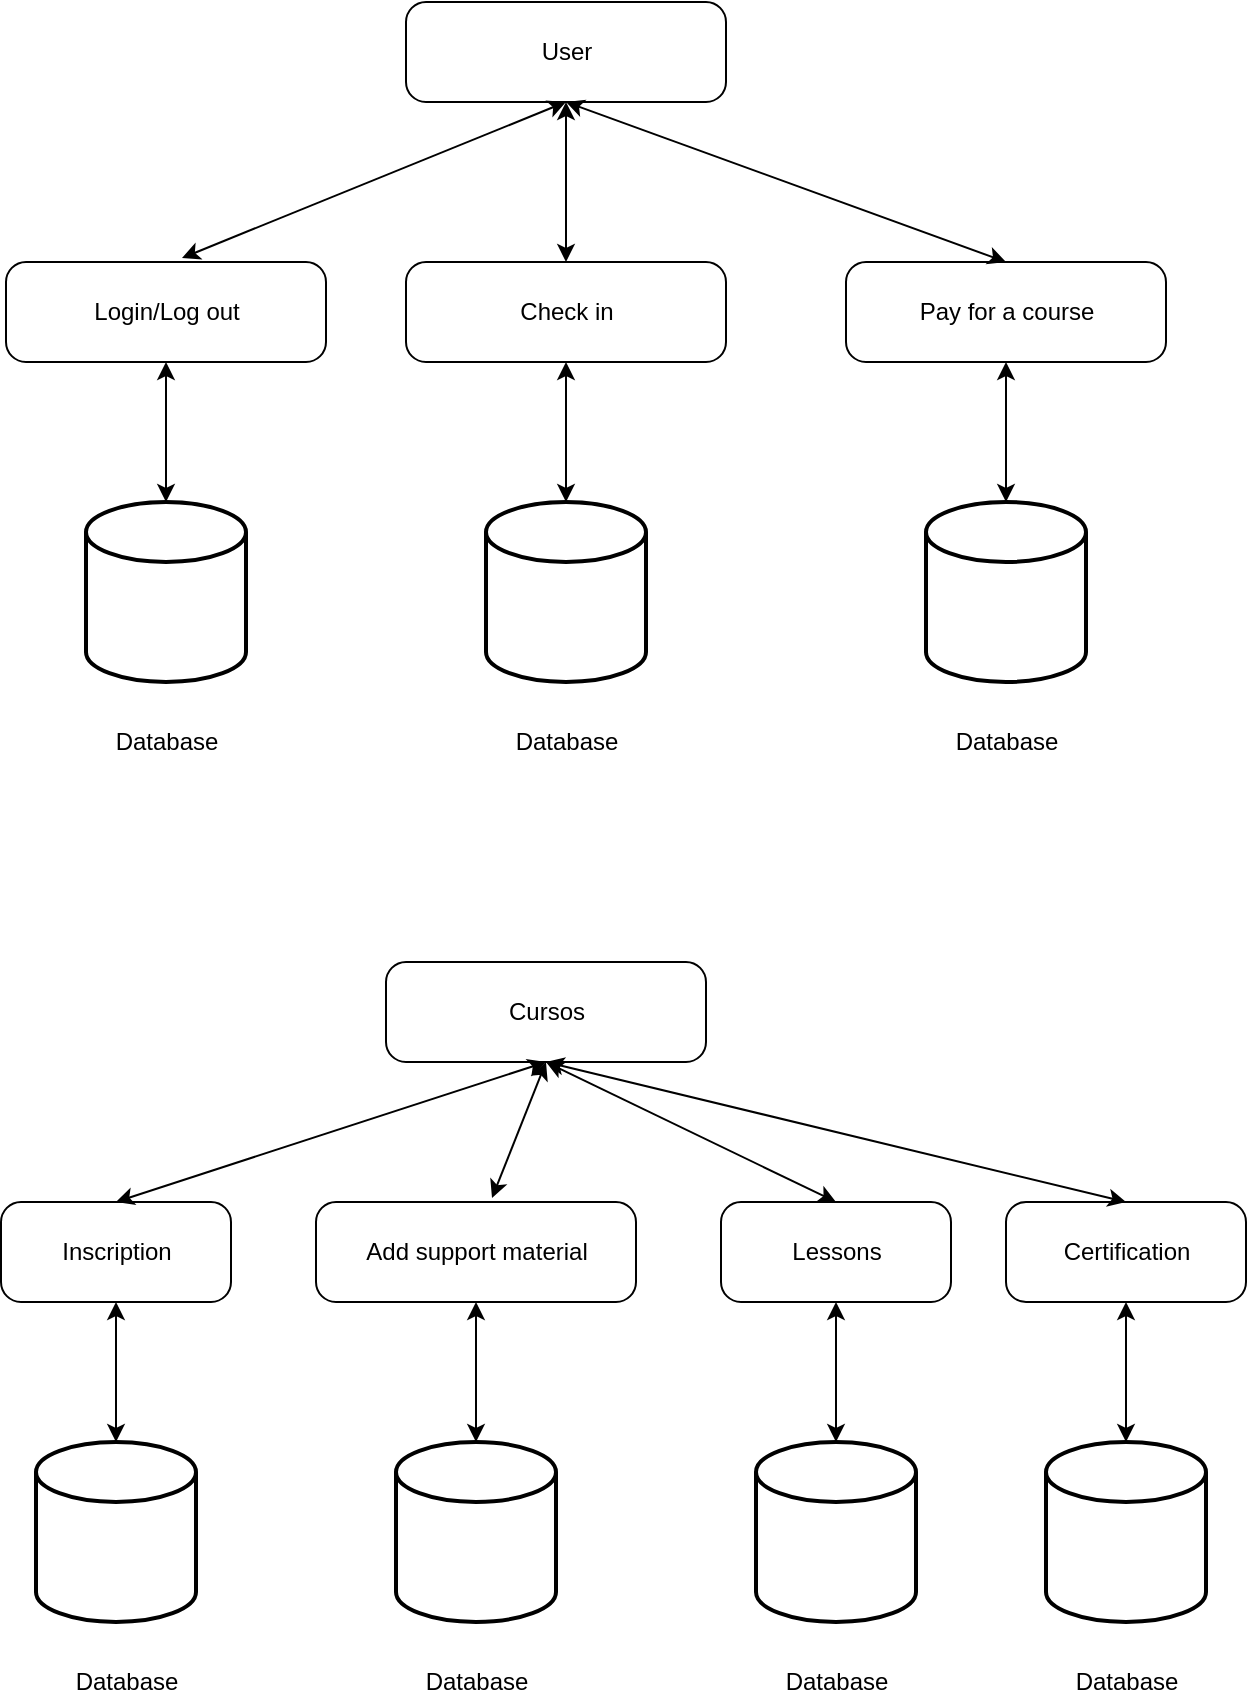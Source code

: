 <mxfile>
    <diagram id="6fWNgA3cBtmsD5fTAvp6" name="Página-1">
        <mxGraphModel dx="1315" dy="941" grid="1" gridSize="10" guides="1" tooltips="1" connect="1" arrows="1" fold="1" page="1" pageScale="1" pageWidth="750" pageHeight="1000" math="0" shadow="0">
            <root>
                <mxCell id="0"/>
                <mxCell id="1" parent="0"/>
                <mxCell id="2" value="User" style="html=1;dashed=0;rounded=1;absoluteArcSize=1;arcSize=20;verticalAlign=middle;align=center;" parent="1" vertex="1">
                    <mxGeometry x="260" y="100" width="160" height="50" as="geometry"/>
                </mxCell>
                <mxCell id="4" value="Login/Log out" style="html=1;dashed=0;rounded=1;absoluteArcSize=1;arcSize=20;verticalAlign=middle;align=center;" parent="1" vertex="1">
                    <mxGeometry x="60" y="230" width="160" height="50" as="geometry"/>
                </mxCell>
                <mxCell id="6" value="Check in" style="html=1;dashed=0;rounded=1;absoluteArcSize=1;arcSize=20;verticalAlign=middle;align=center;" parent="1" vertex="1">
                    <mxGeometry x="260" y="230" width="160" height="50" as="geometry"/>
                </mxCell>
                <mxCell id="7" value="Pay for a course" style="html=1;dashed=0;rounded=1;absoluteArcSize=1;arcSize=20;verticalAlign=middle;align=center;" parent="1" vertex="1">
                    <mxGeometry x="480" y="230" width="160" height="50" as="geometry"/>
                </mxCell>
                <mxCell id="8" value="" style="endArrow=classic;startArrow=classic;html=1;exitX=0.55;exitY=-0.04;exitDx=0;exitDy=0;exitPerimeter=0;entryX=0.5;entryY=1;entryDx=0;entryDy=0;" parent="1" source="4" target="2" edge="1">
                    <mxGeometry width="50" height="50" relative="1" as="geometry">
                        <mxPoint x="170" y="210" as="sourcePoint"/>
                        <mxPoint x="320" y="160" as="targetPoint"/>
                    </mxGeometry>
                </mxCell>
                <mxCell id="9" value="" style="endArrow=classic;startArrow=classic;html=1;entryX=0.5;entryY=1;entryDx=0;entryDy=0;" parent="1" source="6" target="2" edge="1">
                    <mxGeometry width="50" height="50" relative="1" as="geometry">
                        <mxPoint x="240" y="283" as="sourcePoint"/>
                        <mxPoint x="352" y="180" as="targetPoint"/>
                    </mxGeometry>
                </mxCell>
                <mxCell id="10" value="" style="endArrow=classic;startArrow=classic;html=1;entryX=0.5;entryY=1;entryDx=0;entryDy=0;exitX=0.5;exitY=0;exitDx=0;exitDy=0;" parent="1" source="7" target="2" edge="1">
                    <mxGeometry width="50" height="50" relative="1" as="geometry">
                        <mxPoint x="440" y="253" as="sourcePoint"/>
                        <mxPoint x="552" y="150" as="targetPoint"/>
                    </mxGeometry>
                </mxCell>
                <mxCell id="12" value="" style="strokeWidth=2;html=1;shape=mxgraph.flowchart.database;whiteSpace=wrap;" parent="1" vertex="1">
                    <mxGeometry x="100" y="350" width="80" height="90" as="geometry"/>
                </mxCell>
                <mxCell id="14" value="" style="endArrow=classic;startArrow=classic;html=1;entryX=0.5;entryY=1;entryDx=0;entryDy=0;exitX=0.5;exitY=0;exitDx=0;exitDy=0;exitPerimeter=0;" parent="1" source="12" target="4" edge="1">
                    <mxGeometry width="50" height="50" relative="1" as="geometry">
                        <mxPoint x="220" y="380" as="sourcePoint"/>
                        <mxPoint x="270" y="330" as="targetPoint"/>
                    </mxGeometry>
                </mxCell>
                <mxCell id="17" value="" style="strokeWidth=2;html=1;shape=mxgraph.flowchart.database;whiteSpace=wrap;" parent="1" vertex="1">
                    <mxGeometry x="300" y="350" width="80" height="90" as="geometry"/>
                </mxCell>
                <mxCell id="18" value="" style="endArrow=classic;startArrow=classic;html=1;exitX=0.5;exitY=0;exitDx=0;exitDy=0;exitPerimeter=0;entryX=0.5;entryY=1;entryDx=0;entryDy=0;" parent="1" source="17" target="6" edge="1">
                    <mxGeometry width="50" height="50" relative="1" as="geometry">
                        <mxPoint x="420" y="380" as="sourcePoint"/>
                        <mxPoint x="350" y="310" as="targetPoint"/>
                    </mxGeometry>
                </mxCell>
                <mxCell id="20" value="" style="strokeWidth=2;html=1;shape=mxgraph.flowchart.database;whiteSpace=wrap;" parent="1" vertex="1">
                    <mxGeometry x="520" y="350" width="80" height="90" as="geometry"/>
                </mxCell>
                <mxCell id="21" value="" style="endArrow=classic;startArrow=classic;html=1;exitX=0.5;exitY=0;exitDx=0;exitDy=0;exitPerimeter=0;entryX=0.5;entryY=1;entryDx=0;entryDy=0;" parent="1" source="20" target="7" edge="1">
                    <mxGeometry width="50" height="50" relative="1" as="geometry">
                        <mxPoint x="650" y="380" as="sourcePoint"/>
                        <mxPoint x="590" y="310" as="targetPoint"/>
                    </mxGeometry>
                </mxCell>
                <mxCell id="35" value="Database" style="text;html=1;align=center;verticalAlign=middle;resizable=0;points=[];autosize=1;" parent="1" vertex="1">
                    <mxGeometry x="105" y="460" width="70" height="20" as="geometry"/>
                </mxCell>
                <mxCell id="38" value="Database" style="text;html=1;align=center;verticalAlign=middle;resizable=0;points=[];autosize=1;" parent="1" vertex="1">
                    <mxGeometry x="305" y="460" width="70" height="20" as="geometry"/>
                </mxCell>
                <mxCell id="42" value="Database" style="text;html=1;align=center;verticalAlign=middle;resizable=0;points=[];autosize=1;" parent="1" vertex="1">
                    <mxGeometry x="525" y="460" width="70" height="20" as="geometry"/>
                </mxCell>
                <mxCell id="43" value="Cursos" style="html=1;dashed=0;rounded=1;absoluteArcSize=1;arcSize=20;verticalAlign=middle;align=center;" parent="1" vertex="1">
                    <mxGeometry x="250" y="580" width="160" height="50" as="geometry"/>
                </mxCell>
                <mxCell id="44" value="Add support material" style="html=1;dashed=0;rounded=1;absoluteArcSize=1;arcSize=20;verticalAlign=middle;align=center;" parent="1" vertex="1">
                    <mxGeometry x="215" y="700" width="160" height="50" as="geometry"/>
                </mxCell>
                <mxCell id="45" value="Lessons" style="html=1;dashed=0;rounded=1;absoluteArcSize=1;arcSize=20;verticalAlign=middle;align=center;" parent="1" vertex="1">
                    <mxGeometry x="417.5" y="700" width="115" height="50" as="geometry"/>
                </mxCell>
                <mxCell id="46" value="Certification" style="html=1;dashed=0;rounded=1;absoluteArcSize=1;arcSize=20;verticalAlign=middle;align=center;" parent="1" vertex="1">
                    <mxGeometry x="560" y="700" width="120" height="50" as="geometry"/>
                </mxCell>
                <mxCell id="47" value="" style="endArrow=classic;startArrow=classic;html=1;exitX=0.55;exitY=-0.04;exitDx=0;exitDy=0;exitPerimeter=0;entryX=0.5;entryY=1;entryDx=0;entryDy=0;" parent="1" source="44" target="43" edge="1">
                    <mxGeometry width="50" height="50" relative="1" as="geometry">
                        <mxPoint x="160" y="690" as="sourcePoint"/>
                        <mxPoint x="310" y="640" as="targetPoint"/>
                    </mxGeometry>
                </mxCell>
                <mxCell id="48" value="" style="endArrow=classic;startArrow=classic;html=1;entryX=0.5;entryY=1;entryDx=0;entryDy=0;exitX=0.5;exitY=0;exitDx=0;exitDy=0;" parent="1" source="45" target="43" edge="1">
                    <mxGeometry width="50" height="50" relative="1" as="geometry">
                        <mxPoint x="230" y="763" as="sourcePoint"/>
                        <mxPoint x="342" y="660" as="targetPoint"/>
                    </mxGeometry>
                </mxCell>
                <mxCell id="49" value="" style="endArrow=classic;startArrow=classic;html=1;entryX=0.5;entryY=1;entryDx=0;entryDy=0;exitX=0.5;exitY=0;exitDx=0;exitDy=0;" parent="1" source="46" target="43" edge="1">
                    <mxGeometry width="50" height="50" relative="1" as="geometry">
                        <mxPoint x="430" y="733" as="sourcePoint"/>
                        <mxPoint x="542" y="630" as="targetPoint"/>
                    </mxGeometry>
                </mxCell>
                <mxCell id="50" value="" style="strokeWidth=2;html=1;shape=mxgraph.flowchart.database;whiteSpace=wrap;" parent="1" vertex="1">
                    <mxGeometry x="255" y="820" width="80" height="90" as="geometry"/>
                </mxCell>
                <mxCell id="51" value="" style="endArrow=classic;startArrow=classic;html=1;entryX=0.5;entryY=1;entryDx=0;entryDy=0;exitX=0.5;exitY=0;exitDx=0;exitDy=0;exitPerimeter=0;" parent="1" source="50" target="44" edge="1">
                    <mxGeometry width="50" height="50" relative="1" as="geometry">
                        <mxPoint x="320" y="850" as="sourcePoint"/>
                        <mxPoint x="370" y="800" as="targetPoint"/>
                    </mxGeometry>
                </mxCell>
                <mxCell id="52" value="" style="strokeWidth=2;html=1;shape=mxgraph.flowchart.database;whiteSpace=wrap;" parent="1" vertex="1">
                    <mxGeometry x="435" y="820" width="80" height="90" as="geometry"/>
                </mxCell>
                <mxCell id="53" value="" style="endArrow=classic;startArrow=classic;html=1;exitX=0.5;exitY=0;exitDx=0;exitDy=0;exitPerimeter=0;entryX=0.5;entryY=1;entryDx=0;entryDy=0;" parent="1" source="52" target="45" edge="1">
                    <mxGeometry width="50" height="50" relative="1" as="geometry">
                        <mxPoint x="520" y="850" as="sourcePoint"/>
                        <mxPoint x="450" y="780" as="targetPoint"/>
                    </mxGeometry>
                </mxCell>
                <mxCell id="54" value="" style="strokeWidth=2;html=1;shape=mxgraph.flowchart.database;whiteSpace=wrap;" parent="1" vertex="1">
                    <mxGeometry x="580" y="820" width="80" height="90" as="geometry"/>
                </mxCell>
                <mxCell id="55" value="" style="endArrow=classic;startArrow=classic;html=1;exitX=0.5;exitY=0;exitDx=0;exitDy=0;exitPerimeter=0;entryX=0.5;entryY=1;entryDx=0;entryDy=0;" parent="1" source="54" target="46" edge="1">
                    <mxGeometry width="50" height="50" relative="1" as="geometry">
                        <mxPoint x="750" y="850" as="sourcePoint"/>
                        <mxPoint x="690" y="780" as="targetPoint"/>
                    </mxGeometry>
                </mxCell>
                <mxCell id="56" value="Database" style="text;html=1;align=center;verticalAlign=middle;resizable=0;points=[];autosize=1;" parent="1" vertex="1">
                    <mxGeometry x="260" y="930" width="70" height="20" as="geometry"/>
                </mxCell>
                <mxCell id="57" value="Database" style="text;html=1;align=center;verticalAlign=middle;resizable=0;points=[];autosize=1;" parent="1" vertex="1">
                    <mxGeometry x="440" y="930" width="70" height="20" as="geometry"/>
                </mxCell>
                <mxCell id="58" value="Database" style="text;html=1;align=center;verticalAlign=middle;resizable=0;points=[];autosize=1;" parent="1" vertex="1">
                    <mxGeometry x="585" y="930" width="70" height="20" as="geometry"/>
                </mxCell>
                <mxCell id="59" value="Inscription" style="html=1;dashed=0;rounded=1;absoluteArcSize=1;arcSize=20;verticalAlign=middle;align=center;" parent="1" vertex="1">
                    <mxGeometry x="57.5" y="700" width="115" height="50" as="geometry"/>
                </mxCell>
                <mxCell id="60" value="" style="strokeWidth=2;html=1;shape=mxgraph.flowchart.database;whiteSpace=wrap;" parent="1" vertex="1">
                    <mxGeometry x="75" y="820" width="80" height="90" as="geometry"/>
                </mxCell>
                <mxCell id="61" value="" style="endArrow=classic;startArrow=classic;html=1;entryX=0.5;entryY=1;entryDx=0;entryDy=0;exitX=0.5;exitY=0;exitDx=0;exitDy=0;exitPerimeter=0;" parent="1" source="60" target="59" edge="1">
                    <mxGeometry width="50" height="50" relative="1" as="geometry">
                        <mxPoint x="195" y="850" as="sourcePoint"/>
                        <mxPoint x="245" y="800" as="targetPoint"/>
                    </mxGeometry>
                </mxCell>
                <mxCell id="62" value="Database" style="text;html=1;align=center;verticalAlign=middle;resizable=0;points=[];autosize=1;" parent="1" vertex="1">
                    <mxGeometry x="85" y="930" width="70" height="20" as="geometry"/>
                </mxCell>
                <mxCell id="63" value="" style="endArrow=classic;startArrow=classic;html=1;exitX=0.5;exitY=0;exitDx=0;exitDy=0;entryX=0.5;entryY=1;entryDx=0;entryDy=0;" parent="1" source="59" target="43" edge="1">
                    <mxGeometry width="50" height="50" relative="1" as="geometry">
                        <mxPoint x="133" y="648.0" as="sourcePoint"/>
                        <mxPoint x="160" y="580" as="targetPoint"/>
                    </mxGeometry>
                </mxCell>
            </root>
        </mxGraphModel>
    </diagram>
</mxfile>
